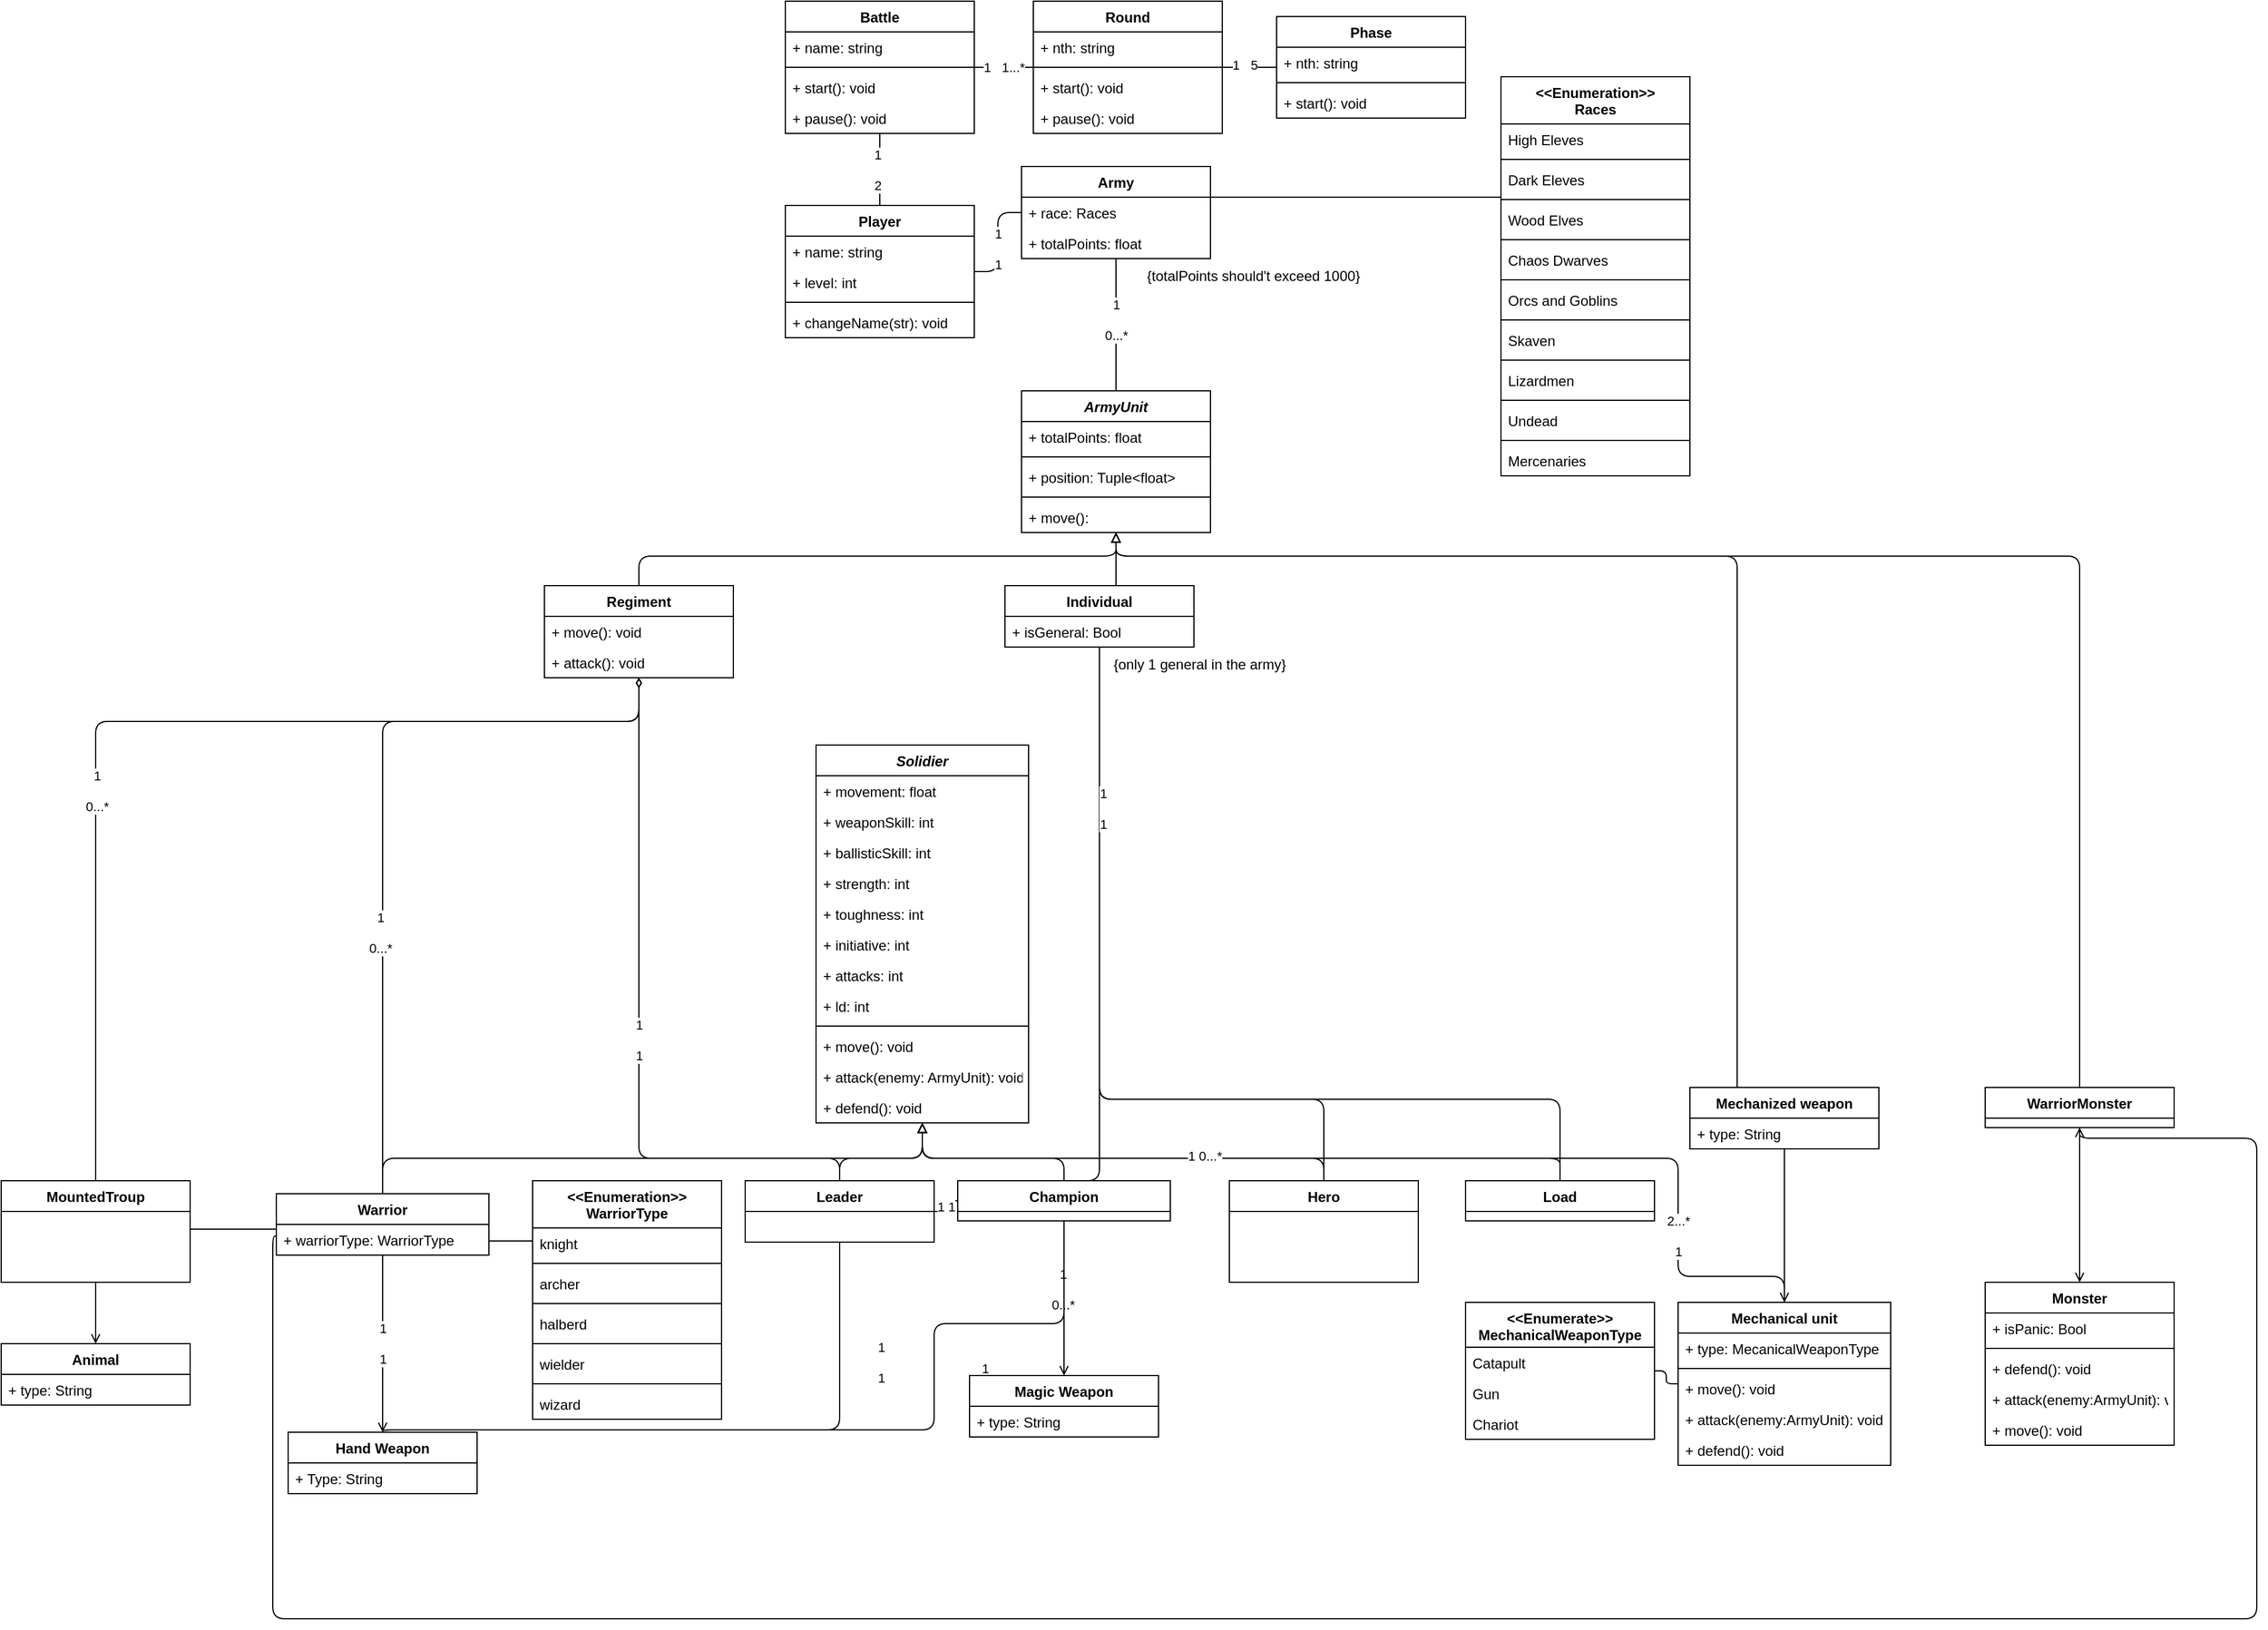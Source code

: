 <mxfile>
    <diagram id="v7V8-HE02AF04NYyyaTs" name="Page-1">
        <mxGraphModel dx="3102" dy="2260" grid="1" gridSize="10" guides="1" tooltips="1" connect="1" arrows="1" fold="1" page="1" pageScale="1" pageWidth="827" pageHeight="1169" math="0" shadow="0">
            <root>
                <mxCell id="0"/>
                <mxCell id="1" parent="0"/>
                <mxCell id="272" style="edgeStyle=orthogonalEdgeStyle;html=1;strokeColor=default;startArrow=none;startFill=0;endArrow=none;endFill=0;" edge="1" parent="1" source="3" target="36">
                    <mxGeometry relative="1" as="geometry"/>
                </mxCell>
                <mxCell id="273" value="1&lt;br&gt;&lt;br&gt;1" style="edgeLabel;html=1;align=center;verticalAlign=middle;resizable=0;points=[];" vertex="1" connectable="0" parent="272">
                    <mxGeometry x="-0.131" relative="1" as="geometry">
                        <mxPoint as="offset"/>
                    </mxGeometry>
                </mxCell>
                <mxCell id="3" value="Player" style="swimlane;fontStyle=1;align=center;verticalAlign=top;childLayout=stackLayout;horizontal=1;startSize=26;horizontalStack=0;resizeParent=1;resizeParentMax=0;resizeLast=0;collapsible=1;marginBottom=0;" vertex="1" parent="1">
                    <mxGeometry x="54" y="213" width="160" height="112" as="geometry"/>
                </mxCell>
                <mxCell id="4" value="+ name: string" style="text;strokeColor=none;fillColor=none;align=left;verticalAlign=top;spacingLeft=4;spacingRight=4;overflow=hidden;rotatable=0;points=[[0,0.5],[1,0.5]];portConstraint=eastwest;" vertex="1" parent="3">
                    <mxGeometry y="26" width="160" height="26" as="geometry"/>
                </mxCell>
                <mxCell id="6" value="+ level: int" style="text;strokeColor=none;fillColor=none;align=left;verticalAlign=top;spacingLeft=4;spacingRight=4;overflow=hidden;rotatable=0;points=[[0,0.5],[1,0.5]];portConstraint=eastwest;" vertex="1" parent="3">
                    <mxGeometry y="52" width="160" height="26" as="geometry"/>
                </mxCell>
                <mxCell id="5" value="" style="line;strokeWidth=1;fillColor=none;align=left;verticalAlign=middle;spacingTop=-1;spacingLeft=3;spacingRight=3;rotatable=0;labelPosition=right;points=[];portConstraint=eastwest;strokeColor=inherit;" vertex="1" parent="3">
                    <mxGeometry y="78" width="160" height="8" as="geometry"/>
                </mxCell>
                <mxCell id="270" value="+ changeName(str): void" style="text;strokeColor=none;fillColor=none;align=left;verticalAlign=top;spacingLeft=4;spacingRight=4;overflow=hidden;rotatable=0;points=[[0,0.5],[1,0.5]];portConstraint=eastwest;" vertex="1" parent="3">
                    <mxGeometry y="86" width="160" height="26" as="geometry"/>
                </mxCell>
                <mxCell id="11" value="&lt;&lt;Enumeration&gt;&gt;&#10;Races" style="swimlane;fontStyle=1;align=center;verticalAlign=top;childLayout=stackLayout;horizontal=1;startSize=40;horizontalStack=0;resizeParent=1;resizeParentMax=0;resizeLast=0;collapsible=1;marginBottom=0;" vertex="1" parent="1">
                    <mxGeometry x="660" y="104" width="160" height="338" as="geometry"/>
                </mxCell>
                <mxCell id="12" value="High Eleves  " style="text;strokeColor=none;fillColor=none;align=left;verticalAlign=top;spacingLeft=4;spacingRight=4;overflow=hidden;rotatable=0;points=[[0,0.5],[1,0.5]];portConstraint=eastwest;" vertex="1" parent="11">
                    <mxGeometry y="40" width="160" height="26" as="geometry"/>
                </mxCell>
                <mxCell id="13" value="" style="line;strokeWidth=1;fillColor=none;align=left;verticalAlign=middle;spacingTop=-1;spacingLeft=3;spacingRight=3;rotatable=0;labelPosition=right;points=[];portConstraint=eastwest;strokeColor=inherit;" vertex="1" parent="11">
                    <mxGeometry y="66" width="160" height="8" as="geometry"/>
                </mxCell>
                <mxCell id="14" value="Dark Eleves" style="text;strokeColor=none;fillColor=none;align=left;verticalAlign=top;spacingLeft=4;spacingRight=4;overflow=hidden;rotatable=0;points=[[0,0.5],[1,0.5]];portConstraint=eastwest;" vertex="1" parent="11">
                    <mxGeometry y="74" width="160" height="26" as="geometry"/>
                </mxCell>
                <mxCell id="19" value="" style="line;strokeWidth=1;fillColor=none;align=left;verticalAlign=middle;spacingTop=-1;spacingLeft=3;spacingRight=3;rotatable=0;labelPosition=right;points=[];portConstraint=eastwest;strokeColor=inherit;" vertex="1" parent="11">
                    <mxGeometry y="100" width="160" height="8" as="geometry"/>
                </mxCell>
                <mxCell id="20" value="Wood Elves" style="text;strokeColor=none;fillColor=none;align=left;verticalAlign=top;spacingLeft=4;spacingRight=4;overflow=hidden;rotatable=0;points=[[0,0.5],[1,0.5]];portConstraint=eastwest;" vertex="1" parent="11">
                    <mxGeometry y="108" width="160" height="26" as="geometry"/>
                </mxCell>
                <mxCell id="22" value="" style="line;strokeWidth=1;fillColor=none;align=left;verticalAlign=middle;spacingTop=-1;spacingLeft=3;spacingRight=3;rotatable=0;labelPosition=right;points=[];portConstraint=eastwest;strokeColor=inherit;" vertex="1" parent="11">
                    <mxGeometry y="134" width="160" height="8" as="geometry"/>
                </mxCell>
                <mxCell id="23" value="Chaos Dwarves  " style="text;strokeColor=none;fillColor=none;align=left;verticalAlign=top;spacingLeft=4;spacingRight=4;overflow=hidden;rotatable=0;points=[[0,0.5],[1,0.5]];portConstraint=eastwest;" vertex="1" parent="11">
                    <mxGeometry y="142" width="160" height="26" as="geometry"/>
                </mxCell>
                <mxCell id="24" value="" style="line;strokeWidth=1;fillColor=none;align=left;verticalAlign=middle;spacingTop=-1;spacingLeft=3;spacingRight=3;rotatable=0;labelPosition=right;points=[];portConstraint=eastwest;strokeColor=inherit;" vertex="1" parent="11">
                    <mxGeometry y="168" width="160" height="8" as="geometry"/>
                </mxCell>
                <mxCell id="25" value="Orcs and Goblins" style="text;strokeColor=none;fillColor=none;align=left;verticalAlign=top;spacingLeft=4;spacingRight=4;overflow=hidden;rotatable=0;points=[[0,0.5],[1,0.5]];portConstraint=eastwest;" vertex="1" parent="11">
                    <mxGeometry y="176" width="160" height="26" as="geometry"/>
                </mxCell>
                <mxCell id="26" value="" style="line;strokeWidth=1;fillColor=none;align=left;verticalAlign=middle;spacingTop=-1;spacingLeft=3;spacingRight=3;rotatable=0;labelPosition=right;points=[];portConstraint=eastwest;strokeColor=inherit;" vertex="1" parent="11">
                    <mxGeometry y="202" width="160" height="8" as="geometry"/>
                </mxCell>
                <mxCell id="27" value="Skaven" style="text;strokeColor=none;fillColor=none;align=left;verticalAlign=top;spacingLeft=4;spacingRight=4;overflow=hidden;rotatable=0;points=[[0,0.5],[1,0.5]];portConstraint=eastwest;" vertex="1" parent="11">
                    <mxGeometry y="210" width="160" height="26" as="geometry"/>
                </mxCell>
                <mxCell id="28" value="" style="line;strokeWidth=1;fillColor=none;align=left;verticalAlign=middle;spacingTop=-1;spacingLeft=3;spacingRight=3;rotatable=0;labelPosition=right;points=[];portConstraint=eastwest;strokeColor=inherit;" vertex="1" parent="11">
                    <mxGeometry y="236" width="160" height="8" as="geometry"/>
                </mxCell>
                <mxCell id="29" value="Lizardmen" style="text;strokeColor=none;fillColor=none;align=left;verticalAlign=top;spacingLeft=4;spacingRight=4;overflow=hidden;rotatable=0;points=[[0,0.5],[1,0.5]];portConstraint=eastwest;" vertex="1" parent="11">
                    <mxGeometry y="244" width="160" height="26" as="geometry"/>
                </mxCell>
                <mxCell id="30" value="" style="line;strokeWidth=1;fillColor=none;align=left;verticalAlign=middle;spacingTop=-1;spacingLeft=3;spacingRight=3;rotatable=0;labelPosition=right;points=[];portConstraint=eastwest;strokeColor=inherit;" vertex="1" parent="11">
                    <mxGeometry y="270" width="160" height="8" as="geometry"/>
                </mxCell>
                <mxCell id="31" value="Undead" style="text;strokeColor=none;fillColor=none;align=left;verticalAlign=top;spacingLeft=4;spacingRight=4;overflow=hidden;rotatable=0;points=[[0,0.5],[1,0.5]];portConstraint=eastwest;" vertex="1" parent="11">
                    <mxGeometry y="278" width="160" height="26" as="geometry"/>
                </mxCell>
                <mxCell id="32" value="" style="line;strokeWidth=1;fillColor=none;align=left;verticalAlign=middle;spacingTop=-1;spacingLeft=3;spacingRight=3;rotatable=0;labelPosition=right;points=[];portConstraint=eastwest;strokeColor=inherit;" vertex="1" parent="11">
                    <mxGeometry y="304" width="160" height="8" as="geometry"/>
                </mxCell>
                <mxCell id="33" value="Mercenaries" style="text;strokeColor=none;fillColor=none;align=left;verticalAlign=top;spacingLeft=4;spacingRight=4;overflow=hidden;rotatable=0;points=[[0,0.5],[1,0.5]];portConstraint=eastwest;" vertex="1" parent="11">
                    <mxGeometry y="312" width="160" height="26" as="geometry"/>
                </mxCell>
                <mxCell id="145" style="edgeStyle=orthogonalEdgeStyle;html=1;entryX=0.5;entryY=0;entryDx=0;entryDy=0;endArrow=none;endFill=0;" edge="1" parent="1" source="36" target="40">
                    <mxGeometry relative="1" as="geometry"/>
                </mxCell>
                <mxCell id="146" value="1&lt;br&gt;&lt;br&gt;0...*" style="edgeLabel;html=1;align=center;verticalAlign=middle;resizable=0;points=[];" vertex="1" connectable="0" parent="145">
                    <mxGeometry x="-0.184" y="1" relative="1" as="geometry">
                        <mxPoint x="-1" y="6" as="offset"/>
                    </mxGeometry>
                </mxCell>
                <mxCell id="261" style="edgeStyle=orthogonalEdgeStyle;html=1;strokeColor=default;startArrow=none;startFill=0;endArrow=none;endFill=0;" edge="1" parent="1" source="36" target="11">
                    <mxGeometry relative="1" as="geometry">
                        <Array as="points">
                            <mxPoint x="590" y="206"/>
                            <mxPoint x="590" y="206"/>
                        </Array>
                    </mxGeometry>
                </mxCell>
                <mxCell id="36" value="Army" style="swimlane;fontStyle=1;align=center;verticalAlign=top;childLayout=stackLayout;horizontal=1;startSize=26;horizontalStack=0;resizeParent=1;resizeParentMax=0;resizeLast=0;collapsible=1;marginBottom=0;" vertex="1" parent="1">
                    <mxGeometry x="254" y="180" width="160" height="78" as="geometry"/>
                </mxCell>
                <mxCell id="37" value="+ race: Races" style="text;strokeColor=none;fillColor=none;align=left;verticalAlign=top;spacingLeft=4;spacingRight=4;overflow=hidden;rotatable=0;points=[[0,0.5],[1,0.5]];portConstraint=eastwest;" vertex="1" parent="36">
                    <mxGeometry y="26" width="160" height="26" as="geometry"/>
                </mxCell>
                <mxCell id="278" value="+ totalPoints: float" style="text;strokeColor=none;fillColor=none;align=left;verticalAlign=top;spacingLeft=4;spacingRight=4;overflow=hidden;rotatable=0;points=[[0,0.5],[1,0.5]];portConstraint=eastwest;" vertex="1" parent="36">
                    <mxGeometry y="52" width="160" height="26" as="geometry"/>
                </mxCell>
                <mxCell id="147" style="edgeStyle=orthogonalEdgeStyle;html=1;entryX=0.5;entryY=0;entryDx=0;entryDy=0;endArrow=none;endFill=0;startArrow=block;startFill=0;" edge="1" parent="1" source="40" target="44">
                    <mxGeometry relative="1" as="geometry">
                        <Array as="points">
                            <mxPoint x="334" y="510"/>
                            <mxPoint x="-70" y="510"/>
                        </Array>
                    </mxGeometry>
                </mxCell>
                <mxCell id="148" style="edgeStyle=orthogonalEdgeStyle;html=1;endArrow=none;endFill=0;startArrow=block;startFill=0;" edge="1" parent="1" source="40" target="48">
                    <mxGeometry relative="1" as="geometry">
                        <Array as="points">
                            <mxPoint x="334" y="490"/>
                            <mxPoint x="334" y="490"/>
                        </Array>
                    </mxGeometry>
                </mxCell>
                <mxCell id="149" style="edgeStyle=orthogonalEdgeStyle;html=1;endArrow=none;endFill=0;startArrow=block;startFill=0;" edge="1" parent="1" source="40" target="52">
                    <mxGeometry relative="1" as="geometry">
                        <Array as="points">
                            <mxPoint x="334" y="510"/>
                            <mxPoint x="860" y="510"/>
                        </Array>
                    </mxGeometry>
                </mxCell>
                <mxCell id="150" style="edgeStyle=orthogonalEdgeStyle;html=1;entryX=0.5;entryY=0;entryDx=0;entryDy=0;endArrow=none;endFill=0;startArrow=block;startFill=0;" edge="1" parent="1" source="40" target="103">
                    <mxGeometry relative="1" as="geometry">
                        <Array as="points">
                            <mxPoint x="334" y="510"/>
                            <mxPoint x="1150" y="510"/>
                        </Array>
                    </mxGeometry>
                </mxCell>
                <mxCell id="40" value="ArmyUnit" style="swimlane;fontStyle=3;align=center;verticalAlign=top;childLayout=stackLayout;horizontal=1;startSize=26;horizontalStack=0;resizeParent=1;resizeParentMax=0;resizeLast=0;collapsible=1;marginBottom=0;" vertex="1" parent="1">
                    <mxGeometry x="254" y="370" width="160" height="120" as="geometry"/>
                </mxCell>
                <mxCell id="41" value="+ totalPoints: float" style="text;strokeColor=none;fillColor=none;align=left;verticalAlign=top;spacingLeft=4;spacingRight=4;overflow=hidden;rotatable=0;points=[[0,0.5],[1,0.5]];portConstraint=eastwest;" vertex="1" parent="40">
                    <mxGeometry y="26" width="160" height="26" as="geometry"/>
                </mxCell>
                <mxCell id="42" value="" style="line;strokeWidth=1;fillColor=none;align=left;verticalAlign=middle;spacingTop=-1;spacingLeft=3;spacingRight=3;rotatable=0;labelPosition=right;points=[];portConstraint=eastwest;strokeColor=inherit;" vertex="1" parent="40">
                    <mxGeometry y="52" width="160" height="8" as="geometry"/>
                </mxCell>
                <mxCell id="151" value="+ position: Tuple&lt;float&gt;" style="text;strokeColor=none;fillColor=none;align=left;verticalAlign=top;spacingLeft=4;spacingRight=4;overflow=hidden;rotatable=0;points=[[0,0.5],[1,0.5]];portConstraint=eastwest;" vertex="1" parent="40">
                    <mxGeometry y="60" width="160" height="26" as="geometry"/>
                </mxCell>
                <mxCell id="152" value="" style="line;strokeWidth=1;fillColor=none;align=left;verticalAlign=middle;spacingTop=-1;spacingLeft=3;spacingRight=3;rotatable=0;labelPosition=right;points=[];portConstraint=eastwest;strokeColor=inherit;" vertex="1" parent="40">
                    <mxGeometry y="86" width="160" height="8" as="geometry"/>
                </mxCell>
                <mxCell id="153" value="+ move(): " style="text;strokeColor=none;fillColor=none;align=left;verticalAlign=top;spacingLeft=4;spacingRight=4;overflow=hidden;rotatable=0;points=[[0,0.5],[1,0.5]];portConstraint=eastwest;" vertex="1" parent="40">
                    <mxGeometry y="94" width="160" height="26" as="geometry"/>
                </mxCell>
                <mxCell id="114" style="edgeStyle=orthogonalEdgeStyle;html=1;entryX=0.5;entryY=0;entryDx=0;entryDy=0;endArrow=none;endFill=0;startArrow=diamondThin;startFill=0;" edge="1" parent="1" source="44" target="110">
                    <mxGeometry relative="1" as="geometry">
                        <Array as="points">
                            <mxPoint x="-70" y="650"/>
                            <mxPoint x="-530" y="650"/>
                        </Array>
                    </mxGeometry>
                </mxCell>
                <mxCell id="263" value="1&lt;br&gt;&lt;br&gt;0...*" style="edgeLabel;html=1;align=center;verticalAlign=middle;resizable=0;points=[];" vertex="1" connectable="0" parent="114">
                    <mxGeometry x="0.255" y="1" relative="1" as="geometry">
                        <mxPoint as="offset"/>
                    </mxGeometry>
                </mxCell>
                <mxCell id="227" style="edgeStyle=orthogonalEdgeStyle;html=1;entryX=0.5;entryY=0;entryDx=0;entryDy=0;endArrow=none;endFill=0;startArrow=diamondThin;startFill=0;" edge="1" parent="1" source="44" target="206">
                    <mxGeometry relative="1" as="geometry">
                        <Array as="points">
                            <mxPoint x="-70" y="650"/>
                            <mxPoint x="-287" y="650"/>
                        </Array>
                    </mxGeometry>
                </mxCell>
                <mxCell id="233" value="1&lt;br&gt;&lt;br&gt;0...*" style="edgeLabel;html=1;align=center;verticalAlign=middle;resizable=0;points=[];" vertex="1" connectable="0" parent="227">
                    <mxGeometry x="0.322" y="-2" relative="1" as="geometry">
                        <mxPoint as="offset"/>
                    </mxGeometry>
                </mxCell>
                <mxCell id="234" style="edgeStyle=orthogonalEdgeStyle;html=1;strokeColor=default;startArrow=diamondThin;startFill=0;endArrow=none;endFill=0;" edge="1" parent="1" source="44" target="64">
                    <mxGeometry relative="1" as="geometry">
                        <Array as="points">
                            <mxPoint x="-70" y="1020"/>
                            <mxPoint x="100" y="1020"/>
                        </Array>
                    </mxGeometry>
                </mxCell>
                <mxCell id="235" value="1&lt;br&gt;&lt;br&gt;1" style="edgeLabel;html=1;align=center;verticalAlign=middle;resizable=0;points=[];" vertex="1" connectable="0" parent="234">
                    <mxGeometry x="-0.379" y="-4" relative="1" as="geometry">
                        <mxPoint x="4" y="122" as="offset"/>
                    </mxGeometry>
                </mxCell>
                <mxCell id="44" value="Regiment" style="swimlane;fontStyle=1;align=center;verticalAlign=top;childLayout=stackLayout;horizontal=1;startSize=26;horizontalStack=0;resizeParent=1;resizeParentMax=0;resizeLast=0;collapsible=1;marginBottom=0;" vertex="1" parent="1">
                    <mxGeometry x="-150" y="535" width="160" height="78" as="geometry"/>
                </mxCell>
                <mxCell id="47" value="+ move(): void" style="text;strokeColor=none;fillColor=none;align=left;verticalAlign=top;spacingLeft=4;spacingRight=4;overflow=hidden;rotatable=0;points=[[0,0.5],[1,0.5]];portConstraint=eastwest;" vertex="1" parent="44">
                    <mxGeometry y="26" width="160" height="26" as="geometry"/>
                </mxCell>
                <mxCell id="265" value="+ attack(): void" style="text;strokeColor=none;fillColor=none;align=left;verticalAlign=top;spacingLeft=4;spacingRight=4;overflow=hidden;rotatable=0;points=[[0,0.5],[1,0.5]];portConstraint=eastwest;" vertex="1" parent="44">
                    <mxGeometry y="52" width="160" height="26" as="geometry"/>
                </mxCell>
                <mxCell id="238" style="edgeStyle=orthogonalEdgeStyle;html=1;entryX=0.5;entryY=0;entryDx=0;entryDy=0;strokeColor=default;startArrow=none;startFill=0;endArrow=none;endFill=0;" edge="1" parent="1" source="48" target="70">
                    <mxGeometry relative="1" as="geometry">
                        <Array as="points">
                            <mxPoint x="320" y="1039"/>
                        </Array>
                    </mxGeometry>
                </mxCell>
                <mxCell id="239" style="edgeStyle=orthogonalEdgeStyle;html=1;entryX=0.5;entryY=0;entryDx=0;entryDy=0;strokeColor=default;startArrow=none;startFill=0;endArrow=none;endFill=0;" edge="1" parent="1" source="48" target="93">
                    <mxGeometry relative="1" as="geometry">
                        <Array as="points">
                            <mxPoint x="320" y="970"/>
                            <mxPoint x="510" y="970"/>
                        </Array>
                    </mxGeometry>
                </mxCell>
                <mxCell id="240" style="edgeStyle=orthogonalEdgeStyle;html=1;entryX=0.5;entryY=0;entryDx=0;entryDy=0;strokeColor=default;startArrow=none;startFill=0;endArrow=none;endFill=0;" edge="1" parent="1" source="48" target="97">
                    <mxGeometry relative="1" as="geometry">
                        <Array as="points">
                            <mxPoint x="320" y="970"/>
                            <mxPoint x="710" y="970"/>
                        </Array>
                    </mxGeometry>
                </mxCell>
                <mxCell id="241" value="1&lt;br&gt;&lt;br&gt;1" style="edgeLabel;html=1;align=center;verticalAlign=middle;resizable=0;points=[];" vertex="1" connectable="0" parent="240">
                    <mxGeometry x="-0.675" y="3" relative="1" as="geometry">
                        <mxPoint as="offset"/>
                    </mxGeometry>
                </mxCell>
                <mxCell id="48" value="Individual" style="swimlane;fontStyle=1;align=center;verticalAlign=top;childLayout=stackLayout;horizontal=1;startSize=26;horizontalStack=0;resizeParent=1;resizeParentMax=0;resizeLast=0;collapsible=1;marginBottom=0;" vertex="1" parent="1">
                    <mxGeometry x="240" y="535" width="160" height="52" as="geometry"/>
                </mxCell>
                <mxCell id="49" value="+ isGeneral: Bool" style="text;strokeColor=none;fillColor=none;align=left;verticalAlign=top;spacingLeft=4;spacingRight=4;overflow=hidden;rotatable=0;points=[[0,0.5],[1,0.5]];portConstraint=eastwest;" vertex="1" parent="48">
                    <mxGeometry y="26" width="160" height="26" as="geometry"/>
                </mxCell>
                <mxCell id="92" style="edgeStyle=orthogonalEdgeStyle;html=1;entryX=0.5;entryY=0;entryDx=0;entryDy=0;endArrow=open;endFill=0;" edge="1" parent="1" source="52" target="88">
                    <mxGeometry relative="1" as="geometry"/>
                </mxCell>
                <mxCell id="52" value="Mechanized weapon" style="swimlane;fontStyle=1;align=center;verticalAlign=top;childLayout=stackLayout;horizontal=1;startSize=26;horizontalStack=0;resizeParent=1;resizeParentMax=0;resizeLast=0;collapsible=1;marginBottom=0;" vertex="1" parent="1">
                    <mxGeometry x="820" y="960" width="160" height="52" as="geometry"/>
                </mxCell>
                <mxCell id="53" value="+ type: String" style="text;strokeColor=none;fillColor=none;align=left;verticalAlign=top;spacingLeft=4;spacingRight=4;overflow=hidden;rotatable=0;points=[[0,0.5],[1,0.5]];portConstraint=eastwest;" vertex="1" parent="52">
                    <mxGeometry y="26" width="160" height="26" as="geometry"/>
                </mxCell>
                <mxCell id="56" value="Monster" style="swimlane;fontStyle=1;align=center;verticalAlign=top;childLayout=stackLayout;horizontal=1;startSize=26;horizontalStack=0;resizeParent=1;resizeParentMax=0;resizeLast=0;collapsible=1;marginBottom=0;" vertex="1" parent="1">
                    <mxGeometry x="1070" y="1125" width="160" height="138" as="geometry"/>
                </mxCell>
                <mxCell id="57" value="+ isPanic: Bool" style="text;strokeColor=none;fillColor=none;align=left;verticalAlign=top;spacingLeft=4;spacingRight=4;overflow=hidden;rotatable=0;points=[[0,0.5],[1,0.5]];portConstraint=eastwest;" vertex="1" parent="56">
                    <mxGeometry y="26" width="160" height="26" as="geometry"/>
                </mxCell>
                <mxCell id="58" value="" style="line;strokeWidth=1;fillColor=none;align=left;verticalAlign=middle;spacingTop=-1;spacingLeft=3;spacingRight=3;rotatable=0;labelPosition=right;points=[];portConstraint=eastwest;strokeColor=inherit;" vertex="1" parent="56">
                    <mxGeometry y="52" width="160" height="8" as="geometry"/>
                </mxCell>
                <mxCell id="258" value="+ defend(): void" style="text;strokeColor=none;fillColor=none;align=left;verticalAlign=top;spacingLeft=4;spacingRight=4;overflow=hidden;rotatable=0;points=[[0,0.5],[1,0.5]];portConstraint=eastwest;" vertex="1" parent="56">
                    <mxGeometry y="60" width="160" height="26" as="geometry"/>
                </mxCell>
                <mxCell id="257" value="+ attack(enemy:ArmyUnit): void" style="text;strokeColor=none;fillColor=none;align=left;verticalAlign=top;spacingLeft=4;spacingRight=4;overflow=hidden;rotatable=0;points=[[0,0.5],[1,0.5]];portConstraint=eastwest;" vertex="1" parent="56">
                    <mxGeometry y="86" width="160" height="26" as="geometry"/>
                </mxCell>
                <mxCell id="256" value="+ move(): void" style="text;strokeColor=none;fillColor=none;align=left;verticalAlign=top;spacingLeft=4;spacingRight=4;overflow=hidden;rotatable=0;points=[[0,0.5],[1,0.5]];portConstraint=eastwest;" vertex="1" parent="56">
                    <mxGeometry y="112" width="160" height="26" as="geometry"/>
                </mxCell>
                <mxCell id="236" style="edgeStyle=orthogonalEdgeStyle;html=1;entryX=0.5;entryY=0;entryDx=0;entryDy=0;strokeColor=default;startArrow=none;startFill=0;endArrow=none;endFill=0;" edge="1" parent="1" source="64" target="75">
                    <mxGeometry relative="1" as="geometry">
                        <Array as="points">
                            <mxPoint x="100" y="1250"/>
                            <mxPoint x="-287" y="1250"/>
                        </Array>
                    </mxGeometry>
                </mxCell>
                <mxCell id="237" value="1&lt;br&gt;&lt;br&gt;1" style="edgeLabel;html=1;align=center;verticalAlign=middle;resizable=0;points=[];" vertex="1" connectable="0" parent="236">
                    <mxGeometry x="-0.46" y="1" relative="1" as="geometry">
                        <mxPoint x="34" y="-46" as="offset"/>
                    </mxGeometry>
                </mxCell>
                <mxCell id="242" value="1 1" style="edgeStyle=orthogonalEdgeStyle;html=1;strokeColor=default;startArrow=none;startFill=0;endArrow=none;endFill=0;" edge="1" parent="1" source="64" target="70">
                    <mxGeometry relative="1" as="geometry"/>
                </mxCell>
                <mxCell id="64" value="Leader" style="swimlane;fontStyle=1;align=center;verticalAlign=top;childLayout=stackLayout;horizontal=1;startSize=26;horizontalStack=0;resizeParent=1;resizeParentMax=0;resizeLast=0;collapsible=1;marginBottom=0;" vertex="1" parent="1">
                    <mxGeometry x="20" y="1039" width="160" height="52" as="geometry"/>
                </mxCell>
                <mxCell id="85" style="edgeStyle=orthogonalEdgeStyle;html=1;entryX=0.5;entryY=0;entryDx=0;entryDy=0;endArrow=open;endFill=0;" edge="1" parent="1" source="70" target="81">
                    <mxGeometry relative="1" as="geometry"/>
                </mxCell>
                <mxCell id="244" value="1&lt;br&gt;&lt;br&gt;0...*" style="edgeLabel;html=1;align=center;verticalAlign=middle;resizable=0;points=[];" vertex="1" connectable="0" parent="85">
                    <mxGeometry x="-0.1" y="-1" relative="1" as="geometry">
                        <mxPoint y="-1" as="offset"/>
                    </mxGeometry>
                </mxCell>
                <mxCell id="70" value="Champion" style="swimlane;fontStyle=1;align=center;verticalAlign=top;childLayout=stackLayout;horizontal=1;startSize=26;horizontalStack=0;resizeParent=1;resizeParentMax=0;resizeLast=0;collapsible=1;marginBottom=0;" vertex="1" parent="1">
                    <mxGeometry x="200" y="1039" width="180" height="34" as="geometry"/>
                </mxCell>
                <mxCell id="245" style="edgeStyle=orthogonalEdgeStyle;html=1;strokeColor=default;startArrow=none;startFill=0;endArrow=none;endFill=0;" edge="1" parent="1" source="75" target="70">
                    <mxGeometry relative="1" as="geometry">
                        <Array as="points">
                            <mxPoint x="-287" y="1250"/>
                            <mxPoint x="180" y="1250"/>
                            <mxPoint x="180" y="1160"/>
                            <mxPoint x="290" y="1160"/>
                        </Array>
                    </mxGeometry>
                </mxCell>
                <mxCell id="246" value="1&lt;br&gt;&lt;br&gt;1...*" style="edgeLabel;html=1;align=center;verticalAlign=middle;resizable=0;points=[];" vertex="1" connectable="0" parent="245">
                    <mxGeometry x="0.656" relative="1" as="geometry">
                        <mxPoint x="-24" y="51" as="offset"/>
                    </mxGeometry>
                </mxCell>
                <mxCell id="75" value="Hand Weapon" style="swimlane;fontStyle=1;align=center;verticalAlign=top;childLayout=stackLayout;horizontal=1;startSize=26;horizontalStack=0;resizeParent=1;resizeParentMax=0;resizeLast=0;collapsible=1;marginBottom=0;" vertex="1" parent="1">
                    <mxGeometry x="-367" y="1252" width="160" height="52" as="geometry"/>
                </mxCell>
                <mxCell id="76" value="+ Type: String" style="text;strokeColor=none;fillColor=none;align=left;verticalAlign=top;spacingLeft=4;spacingRight=4;overflow=hidden;rotatable=0;points=[[0,0.5],[1,0.5]];portConstraint=eastwest;" vertex="1" parent="75">
                    <mxGeometry y="26" width="160" height="26" as="geometry"/>
                </mxCell>
                <mxCell id="81" value="Magic Weapon" style="swimlane;fontStyle=1;align=center;verticalAlign=top;childLayout=stackLayout;horizontal=1;startSize=26;horizontalStack=0;resizeParent=1;resizeParentMax=0;resizeLast=0;collapsible=1;marginBottom=0;" vertex="1" parent="1">
                    <mxGeometry x="210" y="1204" width="160" height="52" as="geometry"/>
                </mxCell>
                <mxCell id="82" value="+ type: String" style="text;strokeColor=none;fillColor=none;align=left;verticalAlign=top;spacingLeft=4;spacingRight=4;overflow=hidden;rotatable=0;points=[[0,0.5],[1,0.5]];portConstraint=eastwest;" vertex="1" parent="81">
                    <mxGeometry y="26" width="160" height="26" as="geometry"/>
                </mxCell>
                <mxCell id="88" value="Mechanical unit" style="swimlane;fontStyle=1;align=center;verticalAlign=top;childLayout=stackLayout;horizontal=1;startSize=26;horizontalStack=0;resizeParent=1;resizeParentMax=0;resizeLast=0;collapsible=1;marginBottom=0;" vertex="1" parent="1">
                    <mxGeometry x="810" y="1142" width="180" height="138" as="geometry"/>
                </mxCell>
                <mxCell id="89" value="+ type: MecanicalWeaponType" style="text;strokeColor=none;fillColor=none;align=left;verticalAlign=top;spacingLeft=4;spacingRight=4;overflow=hidden;rotatable=0;points=[[0,0.5],[1,0.5]];portConstraint=eastwest;" vertex="1" parent="88">
                    <mxGeometry y="26" width="180" height="26" as="geometry"/>
                </mxCell>
                <mxCell id="90" value="" style="line;strokeWidth=1;fillColor=none;align=left;verticalAlign=middle;spacingTop=-1;spacingLeft=3;spacingRight=3;rotatable=0;labelPosition=right;points=[];portConstraint=eastwest;strokeColor=inherit;" vertex="1" parent="88">
                    <mxGeometry y="52" width="180" height="8" as="geometry"/>
                </mxCell>
                <mxCell id="91" value="+ move(): void" style="text;strokeColor=none;fillColor=none;align=left;verticalAlign=top;spacingLeft=4;spacingRight=4;overflow=hidden;rotatable=0;points=[[0,0.5],[1,0.5]];portConstraint=eastwest;" vertex="1" parent="88">
                    <mxGeometry y="60" width="180" height="26" as="geometry"/>
                </mxCell>
                <mxCell id="254" value="+ attack(enemy:ArmyUnit): void" style="text;strokeColor=none;fillColor=none;align=left;verticalAlign=top;spacingLeft=4;spacingRight=4;overflow=hidden;rotatable=0;points=[[0,0.5],[1,0.5]];portConstraint=eastwest;" vertex="1" parent="88">
                    <mxGeometry y="86" width="180" height="26" as="geometry"/>
                </mxCell>
                <mxCell id="255" value="+ defend(): void" style="text;strokeColor=none;fillColor=none;align=left;verticalAlign=top;spacingLeft=4;spacingRight=4;overflow=hidden;rotatable=0;points=[[0,0.5],[1,0.5]];portConstraint=eastwest;" vertex="1" parent="88">
                    <mxGeometry y="112" width="180" height="26" as="geometry"/>
                </mxCell>
                <mxCell id="93" value="Hero" style="swimlane;fontStyle=1;align=center;verticalAlign=top;childLayout=stackLayout;horizontal=1;startSize=26;horizontalStack=0;resizeParent=1;resizeParentMax=0;resizeLast=0;collapsible=1;marginBottom=0;" vertex="1" parent="1">
                    <mxGeometry x="430" y="1039" width="160" height="86" as="geometry"/>
                </mxCell>
                <mxCell id="97" value="Load" style="swimlane;fontStyle=1;align=center;verticalAlign=top;childLayout=stackLayout;horizontal=1;startSize=26;horizontalStack=0;resizeParent=1;resizeParentMax=0;resizeLast=0;collapsible=1;marginBottom=0;" vertex="1" parent="1">
                    <mxGeometry x="630" y="1039" width="160" height="34" as="geometry"/>
                </mxCell>
                <mxCell id="107" style="edgeStyle=orthogonalEdgeStyle;html=1;entryX=0.5;entryY=0;entryDx=0;entryDy=0;endArrow=open;endFill=0;" edge="1" parent="1" source="103" target="56">
                    <mxGeometry relative="1" as="geometry">
                        <Array as="points">
                            <mxPoint x="1150" y="1070"/>
                            <mxPoint x="1150" y="1070"/>
                        </Array>
                    </mxGeometry>
                </mxCell>
                <mxCell id="103" value="WarriorMonster" style="swimlane;fontStyle=1;align=center;verticalAlign=top;childLayout=stackLayout;horizontal=1;startSize=26;horizontalStack=0;resizeParent=1;resizeParentMax=0;resizeLast=0;collapsible=1;marginBottom=0;" vertex="1" parent="1">
                    <mxGeometry x="1070" y="960" width="160" height="34" as="geometry"/>
                </mxCell>
                <mxCell id="124" style="edgeStyle=orthogonalEdgeStyle;html=1;endArrow=open;endFill=0;" edge="1" parent="1" source="110" target="116">
                    <mxGeometry relative="1" as="geometry"/>
                </mxCell>
                <mxCell id="264" style="edgeStyle=orthogonalEdgeStyle;html=1;strokeColor=default;startArrow=none;startFill=0;endArrow=none;endFill=0;" edge="1" parent="1" source="110" target="206">
                    <mxGeometry relative="1" as="geometry">
                        <Array as="points">
                            <mxPoint x="-410" y="1080"/>
                            <mxPoint x="-410" y="1080"/>
                        </Array>
                    </mxGeometry>
                </mxCell>
                <mxCell id="110" value="MountedTroup" style="swimlane;fontStyle=1;align=center;verticalAlign=top;childLayout=stackLayout;horizontal=1;startSize=26;horizontalStack=0;resizeParent=1;resizeParentMax=0;resizeLast=0;collapsible=1;marginBottom=0;" vertex="1" parent="1">
                    <mxGeometry x="-610" y="1039" width="160" height="86" as="geometry"/>
                </mxCell>
                <mxCell id="116" value="Animal" style="swimlane;fontStyle=1;align=center;verticalAlign=top;childLayout=stackLayout;horizontal=1;startSize=26;horizontalStack=0;resizeParent=1;resizeParentMax=0;resizeLast=0;collapsible=1;marginBottom=0;" vertex="1" parent="1">
                    <mxGeometry x="-610" y="1177" width="160" height="52" as="geometry"/>
                </mxCell>
                <mxCell id="117" value="+ type: String" style="text;strokeColor=none;fillColor=none;align=left;verticalAlign=top;spacingLeft=4;spacingRight=4;overflow=hidden;rotatable=0;points=[[0,0.5],[1,0.5]];portConstraint=eastwest;" vertex="1" parent="116">
                    <mxGeometry y="26" width="160" height="26" as="geometry"/>
                </mxCell>
                <mxCell id="142" style="edgeStyle=orthogonalEdgeStyle;html=1;endArrow=none;endFill=0;" edge="1" parent="1" source="129" target="133">
                    <mxGeometry relative="1" as="geometry"/>
                </mxCell>
                <mxCell id="267" value="1&amp;nbsp; &amp;nbsp;5" style="edgeLabel;html=1;align=center;verticalAlign=middle;resizable=0;points=[];" vertex="1" connectable="0" parent="142">
                    <mxGeometry x="-0.201" y="2" relative="1" as="geometry">
                        <mxPoint as="offset"/>
                    </mxGeometry>
                </mxCell>
                <mxCell id="129" value="Round" style="swimlane;fontStyle=1;align=center;verticalAlign=top;childLayout=stackLayout;horizontal=1;startSize=26;horizontalStack=0;resizeParent=1;resizeParentMax=0;resizeLast=0;collapsible=1;marginBottom=0;" vertex="1" parent="1">
                    <mxGeometry x="264" y="40" width="160" height="112" as="geometry"/>
                </mxCell>
                <mxCell id="130" value="+ nth: string" style="text;strokeColor=none;fillColor=none;align=left;verticalAlign=top;spacingLeft=4;spacingRight=4;overflow=hidden;rotatable=0;points=[[0,0.5],[1,0.5]];portConstraint=eastwest;" vertex="1" parent="129">
                    <mxGeometry y="26" width="160" height="26" as="geometry"/>
                </mxCell>
                <mxCell id="131" value="" style="line;strokeWidth=1;fillColor=none;align=left;verticalAlign=middle;spacingTop=-1;spacingLeft=3;spacingRight=3;rotatable=0;labelPosition=right;points=[];portConstraint=eastwest;strokeColor=inherit;" vertex="1" parent="129">
                    <mxGeometry y="52" width="160" height="8" as="geometry"/>
                </mxCell>
                <mxCell id="132" value="+ start(): void" style="text;strokeColor=none;fillColor=none;align=left;verticalAlign=top;spacingLeft=4;spacingRight=4;overflow=hidden;rotatable=0;points=[[0,0.5],[1,0.5]];portConstraint=eastwest;" vertex="1" parent="129">
                    <mxGeometry y="60" width="160" height="26" as="geometry"/>
                </mxCell>
                <mxCell id="269" value="+ pause(): void" style="text;strokeColor=none;fillColor=none;align=left;verticalAlign=top;spacingLeft=4;spacingRight=4;overflow=hidden;rotatable=0;points=[[0,0.5],[1,0.5]];portConstraint=eastwest;" vertex="1" parent="129">
                    <mxGeometry y="86" width="160" height="26" as="geometry"/>
                </mxCell>
                <mxCell id="133" value="Phase" style="swimlane;fontStyle=1;align=center;verticalAlign=top;childLayout=stackLayout;horizontal=1;startSize=26;horizontalStack=0;resizeParent=1;resizeParentMax=0;resizeLast=0;collapsible=1;marginBottom=0;" vertex="1" parent="1">
                    <mxGeometry x="470" y="53" width="160" height="86" as="geometry"/>
                </mxCell>
                <mxCell id="134" value="+ nth: string" style="text;strokeColor=none;fillColor=none;align=left;verticalAlign=top;spacingLeft=4;spacingRight=4;overflow=hidden;rotatable=0;points=[[0,0.5],[1,0.5]];portConstraint=eastwest;" vertex="1" parent="133">
                    <mxGeometry y="26" width="160" height="26" as="geometry"/>
                </mxCell>
                <mxCell id="135" value="" style="line;strokeWidth=1;fillColor=none;align=left;verticalAlign=middle;spacingTop=-1;spacingLeft=3;spacingRight=3;rotatable=0;labelPosition=right;points=[];portConstraint=eastwest;strokeColor=inherit;" vertex="1" parent="133">
                    <mxGeometry y="52" width="160" height="8" as="geometry"/>
                </mxCell>
                <mxCell id="136" value="+ start(): void" style="text;strokeColor=none;fillColor=none;align=left;verticalAlign=top;spacingLeft=4;spacingRight=4;overflow=hidden;rotatable=0;points=[[0,0.5],[1,0.5]];portConstraint=eastwest;" vertex="1" parent="133">
                    <mxGeometry y="60" width="160" height="26" as="geometry"/>
                </mxCell>
                <mxCell id="141" value="1&amp;nbsp; &amp;nbsp;1...*" style="edgeStyle=orthogonalEdgeStyle;html=1;endArrow=none;endFill=0;" edge="1" parent="1" source="137" target="129">
                    <mxGeometry relative="1" as="geometry"/>
                </mxCell>
                <mxCell id="143" style="edgeStyle=orthogonalEdgeStyle;html=1;endArrow=none;endFill=0;" edge="1" parent="1" source="137" target="3">
                    <mxGeometry relative="1" as="geometry"/>
                </mxCell>
                <mxCell id="271" value="1&lt;br&gt;&lt;br&gt;2" style="edgeLabel;html=1;align=center;verticalAlign=middle;resizable=0;points=[];" vertex="1" connectable="0" parent="143">
                    <mxGeometry x="0.016" y="-2" relative="1" as="geometry">
                        <mxPoint as="offset"/>
                    </mxGeometry>
                </mxCell>
                <mxCell id="137" value="Battle" style="swimlane;fontStyle=1;align=center;verticalAlign=top;childLayout=stackLayout;horizontal=1;startSize=26;horizontalStack=0;resizeParent=1;resizeParentMax=0;resizeLast=0;collapsible=1;marginBottom=0;" vertex="1" parent="1">
                    <mxGeometry x="54" y="40" width="160" height="112" as="geometry"/>
                </mxCell>
                <mxCell id="138" value="+ name: string" style="text;strokeColor=none;fillColor=none;align=left;verticalAlign=top;spacingLeft=4;spacingRight=4;overflow=hidden;rotatable=0;points=[[0,0.5],[1,0.5]];portConstraint=eastwest;" vertex="1" parent="137">
                    <mxGeometry y="26" width="160" height="26" as="geometry"/>
                </mxCell>
                <mxCell id="139" value="" style="line;strokeWidth=1;fillColor=none;align=left;verticalAlign=middle;spacingTop=-1;spacingLeft=3;spacingRight=3;rotatable=0;labelPosition=right;points=[];portConstraint=eastwest;strokeColor=inherit;" vertex="1" parent="137">
                    <mxGeometry y="52" width="160" height="8" as="geometry"/>
                </mxCell>
                <mxCell id="140" value="+ start(): void" style="text;strokeColor=none;fillColor=none;align=left;verticalAlign=top;spacingLeft=4;spacingRight=4;overflow=hidden;rotatable=0;points=[[0,0.5],[1,0.5]];portConstraint=eastwest;" vertex="1" parent="137">
                    <mxGeometry y="60" width="160" height="26" as="geometry"/>
                </mxCell>
                <mxCell id="268" value="+ pause(): void" style="text;strokeColor=none;fillColor=none;align=left;verticalAlign=top;spacingLeft=4;spacingRight=4;overflow=hidden;rotatable=0;points=[[0,0.5],[1,0.5]];portConstraint=eastwest;" vertex="1" parent="137">
                    <mxGeometry y="86" width="160" height="26" as="geometry"/>
                </mxCell>
                <mxCell id="225" style="edgeStyle=orthogonalEdgeStyle;html=1;entryX=0.5;entryY=0;entryDx=0;entryDy=0;endArrow=none;endFill=0;startArrow=block;startFill=0;" edge="1" parent="1" source="154" target="206">
                    <mxGeometry relative="1" as="geometry">
                        <Array as="points">
                            <mxPoint x="170" y="1020"/>
                            <mxPoint x="-287" y="1020"/>
                        </Array>
                    </mxGeometry>
                </mxCell>
                <mxCell id="228" style="edgeStyle=orthogonalEdgeStyle;html=1;endArrow=none;endFill=0;startArrow=block;startFill=0;" edge="1" parent="1" source="154" target="70">
                    <mxGeometry relative="1" as="geometry">
                        <Array as="points">
                            <mxPoint x="170" y="1020"/>
                            <mxPoint x="290" y="1020"/>
                        </Array>
                    </mxGeometry>
                </mxCell>
                <mxCell id="229" style="edgeStyle=orthogonalEdgeStyle;html=1;endArrow=none;endFill=0;strokeColor=default;startArrow=block;startFill=0;" edge="1" parent="1" source="154" target="93">
                    <mxGeometry relative="1" as="geometry">
                        <Array as="points">
                            <mxPoint x="170" y="1020"/>
                            <mxPoint x="510" y="1020"/>
                        </Array>
                    </mxGeometry>
                </mxCell>
                <mxCell id="232" style="edgeStyle=orthogonalEdgeStyle;html=1;entryX=0.5;entryY=0;entryDx=0;entryDy=0;strokeColor=default;startArrow=block;startFill=0;endArrow=none;endFill=0;" edge="1" parent="1" source="154" target="64">
                    <mxGeometry relative="1" as="geometry">
                        <Array as="points">
                            <mxPoint x="170" y="1020"/>
                            <mxPoint x="100" y="1020"/>
                        </Array>
                    </mxGeometry>
                </mxCell>
                <mxCell id="243" style="edgeStyle=orthogonalEdgeStyle;html=1;strokeColor=default;startArrow=block;startFill=0;endArrow=none;endFill=0;" edge="1" parent="1" source="154">
                    <mxGeometry relative="1" as="geometry">
                        <mxPoint x="710" y="1030" as="targetPoint"/>
                        <Array as="points">
                            <mxPoint x="170" y="1020"/>
                            <mxPoint x="710" y="1020"/>
                        </Array>
                    </mxGeometry>
                </mxCell>
                <mxCell id="259" style="edgeStyle=orthogonalEdgeStyle;html=1;strokeColor=default;startArrow=block;startFill=0;endArrow=none;endFill=0;entryX=0.5;entryY=0;entryDx=0;entryDy=0;" edge="1" parent="1" source="154" target="88">
                    <mxGeometry relative="1" as="geometry">
                        <Array as="points">
                            <mxPoint x="170" y="1020"/>
                            <mxPoint x="810" y="1020"/>
                            <mxPoint x="810" y="1120"/>
                            <mxPoint x="900" y="1120"/>
                        </Array>
                    </mxGeometry>
                </mxCell>
                <mxCell id="260" value="2...*&lt;br&gt;&lt;br&gt;1" style="edgeLabel;html=1;align=center;verticalAlign=middle;resizable=0;points=[];" vertex="1" connectable="0" parent="259">
                    <mxGeometry x="0.708" y="1" relative="1" as="geometry">
                        <mxPoint x="-1" y="-17" as="offset"/>
                    </mxGeometry>
                </mxCell>
                <mxCell id="277" value="1 0...*" style="edgeLabel;html=1;align=center;verticalAlign=middle;resizable=0;points=[];" vertex="1" connectable="0" parent="259">
                    <mxGeometry x="-0.391" y="2" relative="1" as="geometry">
                        <mxPoint as="offset"/>
                    </mxGeometry>
                </mxCell>
                <mxCell id="154" value="Solidier" style="swimlane;fontStyle=3;align=center;verticalAlign=top;childLayout=stackLayout;horizontal=1;startSize=26;horizontalStack=0;resizeParent=1;resizeParentMax=0;resizeLast=0;collapsible=1;marginBottom=0;" vertex="1" parent="1">
                    <mxGeometry x="80" y="670" width="180" height="320" as="geometry"/>
                </mxCell>
                <mxCell id="155" value="+ movement: float" style="text;strokeColor=none;fillColor=none;align=left;verticalAlign=top;spacingLeft=4;spacingRight=4;overflow=hidden;rotatable=0;points=[[0,0.5],[1,0.5]];portConstraint=eastwest;" vertex="1" parent="154">
                    <mxGeometry y="26" width="180" height="26" as="geometry"/>
                </mxCell>
                <mxCell id="157" value="+ weaponSkill: int" style="text;strokeColor=none;fillColor=none;align=left;verticalAlign=top;spacingLeft=4;spacingRight=4;overflow=hidden;rotatable=0;points=[[0,0.5],[1,0.5]];portConstraint=eastwest;" vertex="1" parent="154">
                    <mxGeometry y="52" width="180" height="26" as="geometry"/>
                </mxCell>
                <mxCell id="183" value="+ ballisticSkill: int" style="text;strokeColor=none;fillColor=none;align=left;verticalAlign=top;spacingLeft=4;spacingRight=4;overflow=hidden;rotatable=0;points=[[0,0.5],[1,0.5]];portConstraint=eastwest;" vertex="1" parent="154">
                    <mxGeometry y="78" width="180" height="26" as="geometry"/>
                </mxCell>
                <mxCell id="184" value="+ strength: int" style="text;strokeColor=none;fillColor=none;align=left;verticalAlign=top;spacingLeft=4;spacingRight=4;overflow=hidden;rotatable=0;points=[[0,0.5],[1,0.5]];portConstraint=eastwest;" vertex="1" parent="154">
                    <mxGeometry y="104" width="180" height="26" as="geometry"/>
                </mxCell>
                <mxCell id="185" value="+ toughness: int" style="text;strokeColor=none;fillColor=none;align=left;verticalAlign=top;spacingLeft=4;spacingRight=4;overflow=hidden;rotatable=0;points=[[0,0.5],[1,0.5]];portConstraint=eastwest;" vertex="1" parent="154">
                    <mxGeometry y="130" width="180" height="26" as="geometry"/>
                </mxCell>
                <mxCell id="186" value="+ initiative: int " style="text;strokeColor=none;fillColor=none;align=left;verticalAlign=top;spacingLeft=4;spacingRight=4;overflow=hidden;rotatable=0;points=[[0,0.5],[1,0.5]];portConstraint=eastwest;" vertex="1" parent="154">
                    <mxGeometry y="156" width="180" height="26" as="geometry"/>
                </mxCell>
                <mxCell id="187" value="+ attacks: int" style="text;strokeColor=none;fillColor=none;align=left;verticalAlign=top;spacingLeft=4;spacingRight=4;overflow=hidden;rotatable=0;points=[[0,0.5],[1,0.5]];portConstraint=eastwest;" vertex="1" parent="154">
                    <mxGeometry y="182" width="180" height="26" as="geometry"/>
                </mxCell>
                <mxCell id="188" value="+ ld: int" style="text;strokeColor=none;fillColor=none;align=left;verticalAlign=top;spacingLeft=4;spacingRight=4;overflow=hidden;rotatable=0;points=[[0,0.5],[1,0.5]];portConstraint=eastwest;" vertex="1" parent="154">
                    <mxGeometry y="208" width="180" height="26" as="geometry"/>
                </mxCell>
                <mxCell id="162" value="" style="line;strokeWidth=1;fillColor=none;align=left;verticalAlign=middle;spacingTop=-1;spacingLeft=3;spacingRight=3;rotatable=0;labelPosition=right;points=[];portConstraint=eastwest;strokeColor=inherit;" vertex="1" parent="154">
                    <mxGeometry y="234" width="180" height="8" as="geometry"/>
                </mxCell>
                <mxCell id="191" value="+ move(): void" style="text;strokeColor=none;fillColor=none;align=left;verticalAlign=top;spacingLeft=4;spacingRight=4;overflow=hidden;rotatable=0;points=[[0,0.5],[1,0.5]];portConstraint=eastwest;" vertex="1" parent="154">
                    <mxGeometry y="242" width="180" height="26" as="geometry"/>
                </mxCell>
                <mxCell id="192" value="+ attack(enemy: ArmyUnit): void" style="text;strokeColor=none;fillColor=none;align=left;verticalAlign=top;spacingLeft=4;spacingRight=4;overflow=hidden;rotatable=0;points=[[0,0.5],[1,0.5]];portConstraint=eastwest;" vertex="1" parent="154">
                    <mxGeometry y="268" width="180" height="26" as="geometry"/>
                </mxCell>
                <mxCell id="194" value="+ defend(): void" style="text;strokeColor=none;fillColor=none;align=left;verticalAlign=top;spacingLeft=4;spacingRight=4;overflow=hidden;rotatable=0;points=[[0,0.5],[1,0.5]];portConstraint=eastwest;" vertex="1" parent="154">
                    <mxGeometry y="294" width="180" height="26" as="geometry"/>
                </mxCell>
                <mxCell id="230" value="" style="group" vertex="1" connectable="0" parent="1">
                    <mxGeometry x="-377" y="1039" width="377" height="176" as="geometry"/>
                </mxCell>
                <mxCell id="197" value="&lt;&lt;Enumeration&gt;&gt;&#10;WarriorType" style="swimlane;fontStyle=1;align=center;verticalAlign=top;childLayout=stackLayout;horizontal=1;startSize=40;horizontalStack=0;resizeParent=1;resizeParentMax=0;resizeLast=0;collapsible=1;marginBottom=0;" vertex="1" parent="230">
                    <mxGeometry x="217" width="160" height="202" as="geometry"/>
                </mxCell>
                <mxCell id="198" value="knight" style="text;strokeColor=none;fillColor=none;align=left;verticalAlign=top;spacingLeft=4;spacingRight=4;overflow=hidden;rotatable=0;points=[[0,0.5],[1,0.5]];portConstraint=eastwest;" vertex="1" parent="197">
                    <mxGeometry y="40" width="160" height="26" as="geometry"/>
                </mxCell>
                <mxCell id="199" value="" style="line;strokeWidth=1;fillColor=none;align=left;verticalAlign=middle;spacingTop=-1;spacingLeft=3;spacingRight=3;rotatable=0;labelPosition=right;points=[];portConstraint=eastwest;strokeColor=inherit;" vertex="1" parent="197">
                    <mxGeometry y="66" width="160" height="8" as="geometry"/>
                </mxCell>
                <mxCell id="200" value="archer" style="text;strokeColor=none;fillColor=none;align=left;verticalAlign=top;spacingLeft=4;spacingRight=4;overflow=hidden;rotatable=0;points=[[0,0.5],[1,0.5]];portConstraint=eastwest;" vertex="1" parent="197">
                    <mxGeometry y="74" width="160" height="26" as="geometry"/>
                </mxCell>
                <mxCell id="201" value="" style="line;strokeWidth=1;fillColor=none;align=left;verticalAlign=middle;spacingTop=-1;spacingLeft=3;spacingRight=3;rotatable=0;labelPosition=right;points=[];portConstraint=eastwest;strokeColor=inherit;" vertex="1" parent="197">
                    <mxGeometry y="100" width="160" height="8" as="geometry"/>
                </mxCell>
                <mxCell id="202" value="halberd" style="text;strokeColor=none;fillColor=none;align=left;verticalAlign=top;spacingLeft=4;spacingRight=4;overflow=hidden;rotatable=0;points=[[0,0.5],[1,0.5]];portConstraint=eastwest;" vertex="1" parent="197">
                    <mxGeometry y="108" width="160" height="26" as="geometry"/>
                </mxCell>
                <mxCell id="203" value="" style="line;strokeWidth=1;fillColor=none;align=left;verticalAlign=middle;spacingTop=-1;spacingLeft=3;spacingRight=3;rotatable=0;labelPosition=right;points=[];portConstraint=eastwest;strokeColor=inherit;" vertex="1" parent="197">
                    <mxGeometry y="134" width="160" height="8" as="geometry"/>
                </mxCell>
                <mxCell id="204" value="wielder" style="text;strokeColor=none;fillColor=none;align=left;verticalAlign=top;spacingLeft=4;spacingRight=4;overflow=hidden;rotatable=0;points=[[0,0.5],[1,0.5]];portConstraint=eastwest;" vertex="1" parent="197">
                    <mxGeometry y="142" width="160" height="26" as="geometry"/>
                </mxCell>
                <mxCell id="205" value="" style="line;strokeWidth=1;fillColor=none;align=left;verticalAlign=middle;spacingTop=-1;spacingLeft=3;spacingRight=3;rotatable=0;labelPosition=right;points=[];portConstraint=eastwest;strokeColor=inherit;" vertex="1" parent="197">
                    <mxGeometry y="168" width="160" height="8" as="geometry"/>
                </mxCell>
                <mxCell id="276" value="wizard" style="text;strokeColor=none;fillColor=none;align=left;verticalAlign=top;spacingLeft=4;spacingRight=4;overflow=hidden;rotatable=0;points=[[0,0.5],[1,0.5]];portConstraint=eastwest;" vertex="1" parent="197">
                    <mxGeometry y="176" width="160" height="26" as="geometry"/>
                </mxCell>
                <mxCell id="206" value="Warrior" style="swimlane;fontStyle=1;align=center;verticalAlign=top;childLayout=stackLayout;horizontal=1;startSize=26;horizontalStack=0;resizeParent=1;resizeParentMax=0;resizeLast=0;collapsible=1;marginBottom=0;" vertex="1" parent="230">
                    <mxGeometry y="11" width="180" height="52" as="geometry"/>
                </mxCell>
                <mxCell id="209" value="+ warriorType: WarriorType" style="text;strokeColor=none;fillColor=none;align=left;verticalAlign=top;spacingLeft=4;spacingRight=4;overflow=hidden;rotatable=0;points=[[0,0.5],[1,0.5]];portConstraint=eastwest;" vertex="1" parent="206">
                    <mxGeometry y="26" width="180" height="26" as="geometry"/>
                </mxCell>
                <mxCell id="220" style="edgeStyle=orthogonalEdgeStyle;html=1;endArrow=none;endFill=0;" edge="1" parent="230" source="206" target="197">
                    <mxGeometry relative="1" as="geometry">
                        <Array as="points">
                            <mxPoint x="207" y="51"/>
                            <mxPoint x="207" y="51"/>
                        </Array>
                    </mxGeometry>
                </mxCell>
                <mxCell id="231" value="1&lt;br&gt;&lt;br&gt;1" style="edgeStyle=orthogonalEdgeStyle;html=1;entryX=0.5;entryY=0;entryDx=0;entryDy=0;strokeColor=default;startArrow=none;startFill=0;endArrow=open;endFill=0;" edge="1" parent="1" source="206" target="75">
                    <mxGeometry relative="1" as="geometry">
                        <Array as="points">
                            <mxPoint x="-287" y="1220"/>
                            <mxPoint x="-287" y="1220"/>
                        </Array>
                    </mxGeometry>
                </mxCell>
                <mxCell id="252" style="edgeStyle=orthogonalEdgeStyle;html=1;strokeColor=default;startArrow=none;startFill=0;endArrow=none;endFill=0;" edge="1" parent="1" source="247" target="88">
                    <mxGeometry relative="1" as="geometry"/>
                </mxCell>
                <mxCell id="247" value="&lt;&lt;Enumerate&gt;&gt;&#10;MechanicalWeaponType" style="swimlane;fontStyle=1;align=center;verticalAlign=top;childLayout=stackLayout;horizontal=1;startSize=38;horizontalStack=0;resizeParent=1;resizeParentMax=0;resizeLast=0;collapsible=1;marginBottom=0;" vertex="1" parent="1">
                    <mxGeometry x="630" y="1142" width="160" height="116" as="geometry"/>
                </mxCell>
                <mxCell id="248" value="Catapult" style="text;strokeColor=none;fillColor=none;align=left;verticalAlign=top;spacingLeft=4;spacingRight=4;overflow=hidden;rotatable=0;points=[[0,0.5],[1,0.5]];portConstraint=eastwest;" vertex="1" parent="247">
                    <mxGeometry y="38" width="160" height="26" as="geometry"/>
                </mxCell>
                <mxCell id="250" value="Gun" style="text;strokeColor=none;fillColor=none;align=left;verticalAlign=top;spacingLeft=4;spacingRight=4;overflow=hidden;rotatable=0;points=[[0,0.5],[1,0.5]];portConstraint=eastwest;" vertex="1" parent="247">
                    <mxGeometry y="64" width="160" height="26" as="geometry"/>
                </mxCell>
                <mxCell id="251" value="Chariot" style="text;strokeColor=none;fillColor=none;align=left;verticalAlign=top;spacingLeft=4;spacingRight=4;overflow=hidden;rotatable=0;points=[[0,0.5],[1,0.5]];portConstraint=eastwest;" vertex="1" parent="247">
                    <mxGeometry y="90" width="160" height="26" as="geometry"/>
                </mxCell>
                <mxCell id="262" style="edgeStyle=orthogonalEdgeStyle;html=1;strokeColor=default;startArrow=none;startFill=0;endArrow=open;endFill=0;" edge="1" parent="1" source="209" target="103">
                    <mxGeometry relative="1" as="geometry">
                        <Array as="points">
                            <mxPoint x="-380" y="1086"/>
                            <mxPoint x="-380" y="1410"/>
                            <mxPoint x="1300" y="1410"/>
                            <mxPoint x="1300" y="1003"/>
                        </Array>
                    </mxGeometry>
                </mxCell>
                <mxCell id="266" value="{only 1 general in the army}" style="text;html=1;strokeColor=none;fillColor=none;align=center;verticalAlign=middle;whiteSpace=wrap;rounded=0;" vertex="1" parent="1">
                    <mxGeometry x="330" y="587" width="150" height="30" as="geometry"/>
                </mxCell>
                <mxCell id="279" value="{totalPoints should't exceed 1000}" style="text;html=1;align=center;verticalAlign=middle;resizable=0;points=[];autosize=1;strokeColor=none;fillColor=none;" vertex="1" parent="1">
                    <mxGeometry x="350" y="258" width="200" height="30" as="geometry"/>
                </mxCell>
            </root>
        </mxGraphModel>
    </diagram>
</mxfile>
